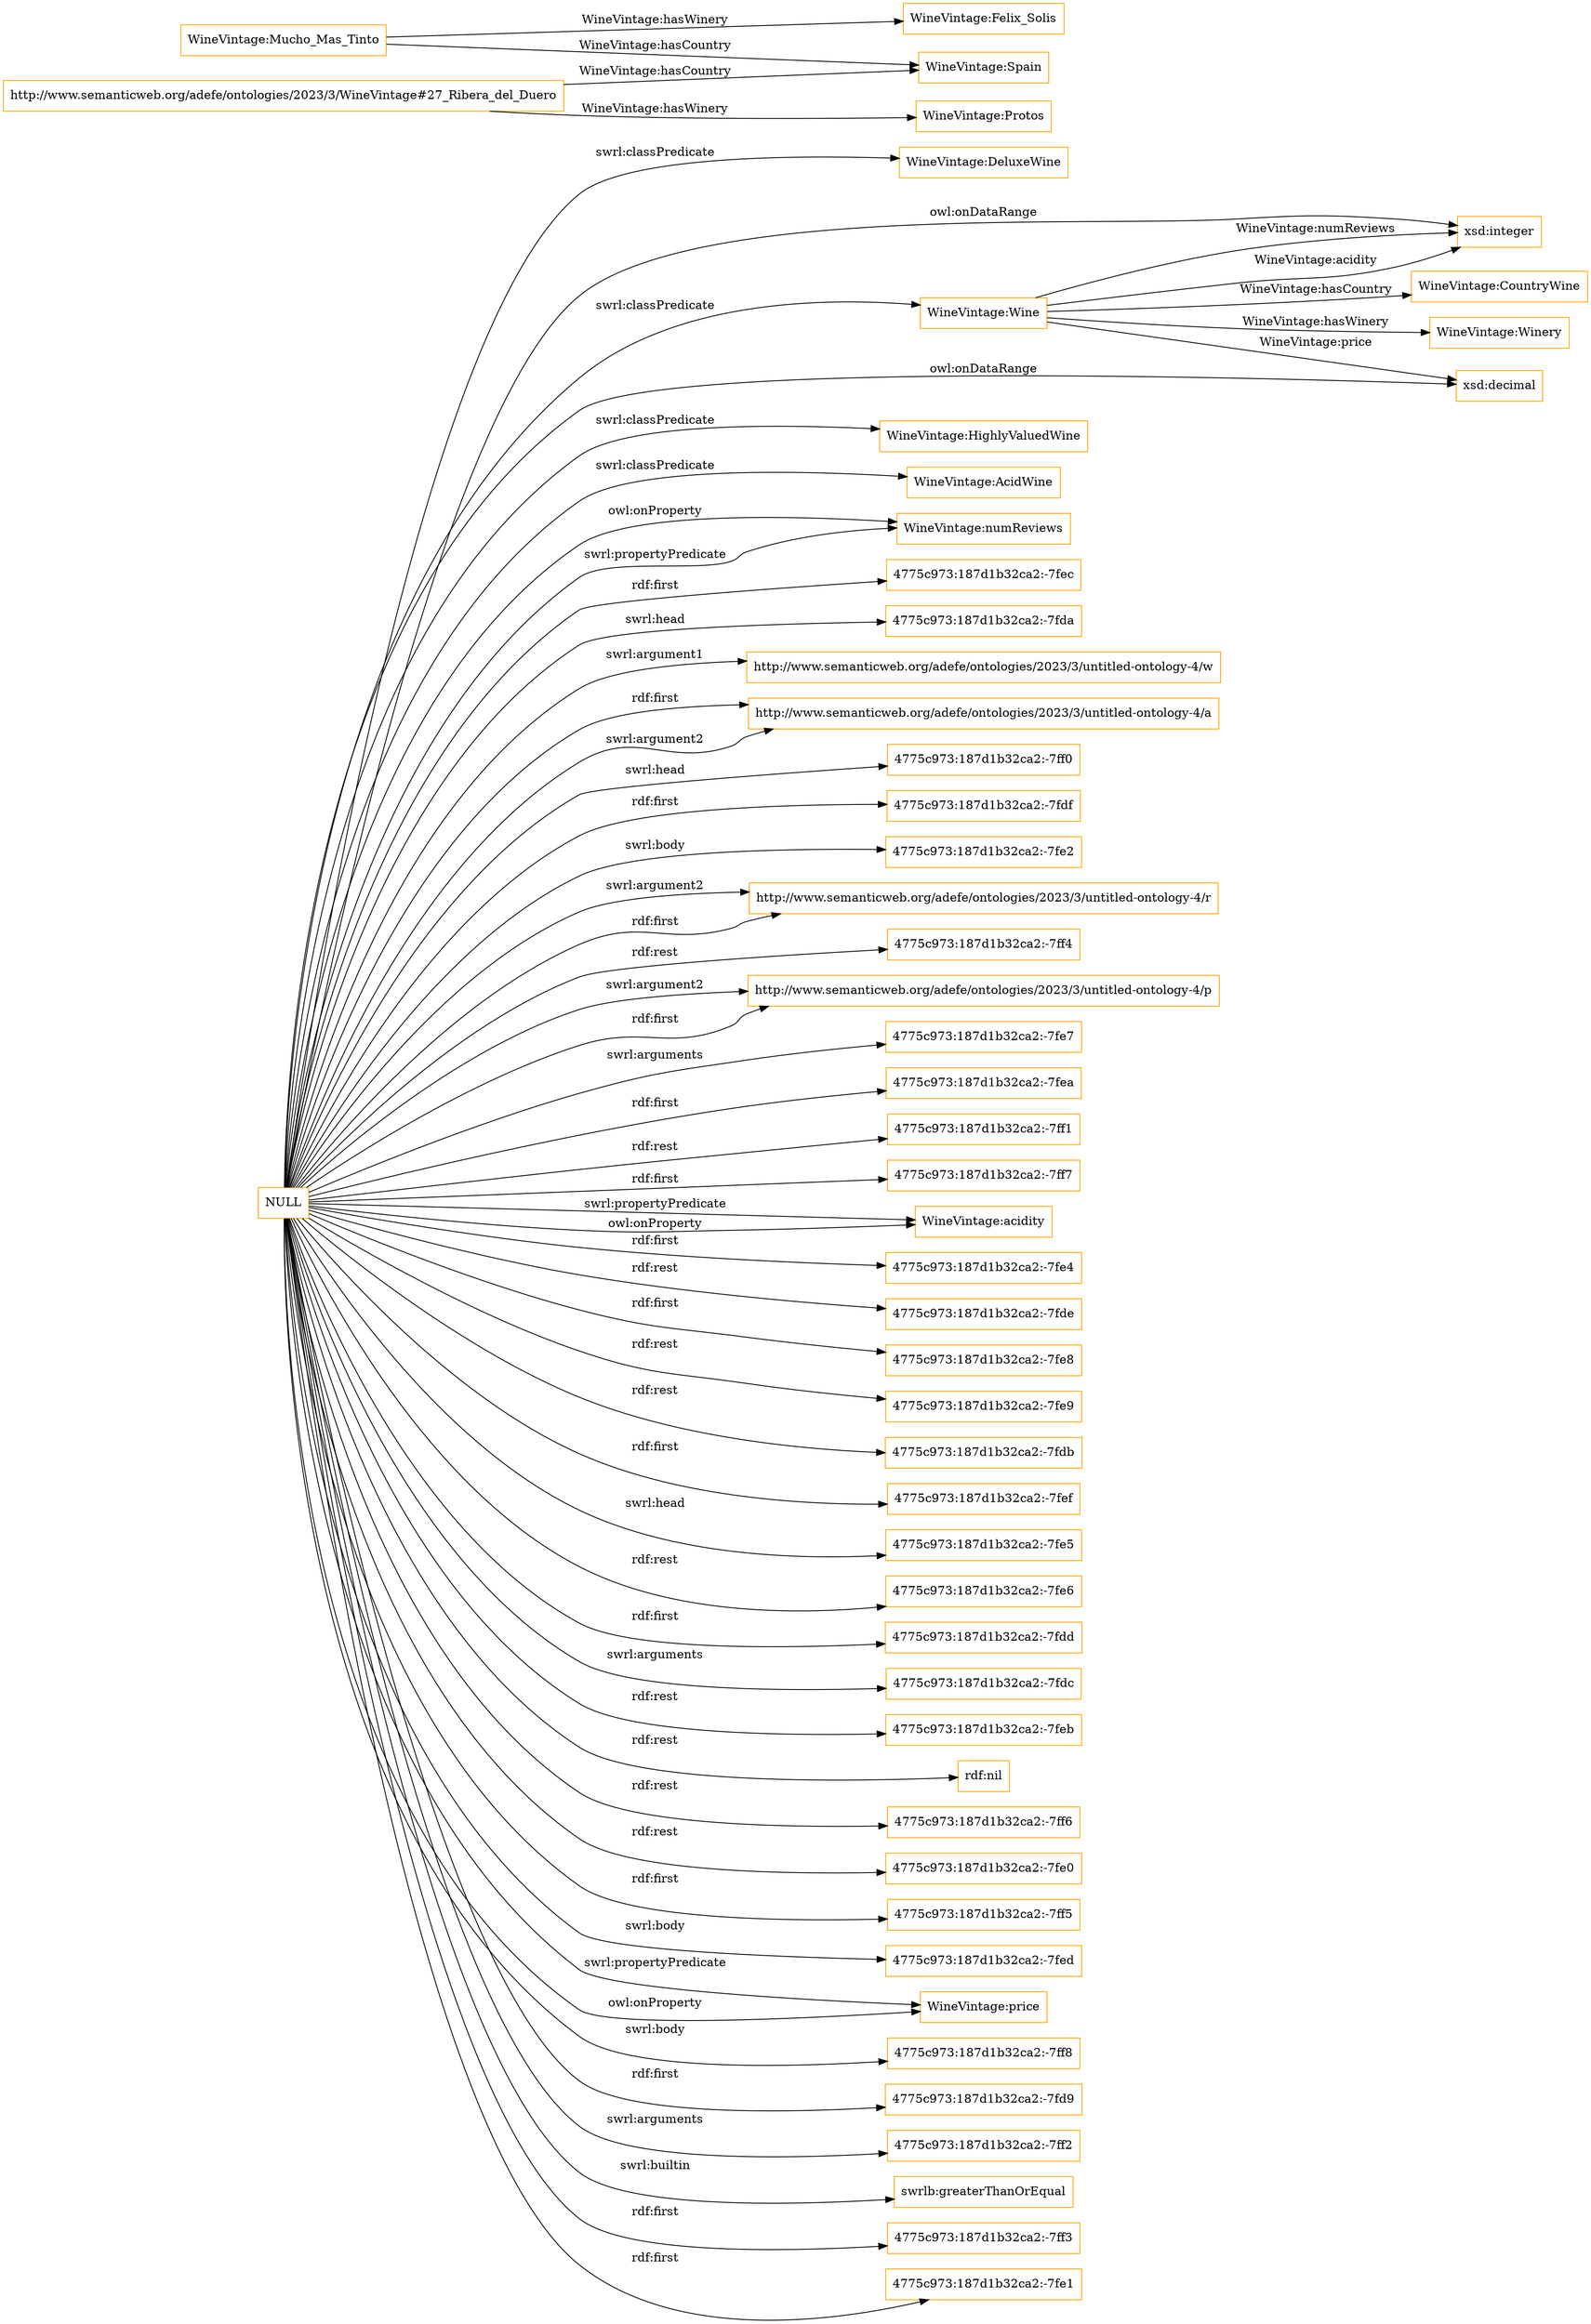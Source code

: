 digraph ar2dtool_diagram { 
rankdir=LR;
size="1501"
node [shape = rectangle, color="orange"]; "WineVintage:DeluxeWine" "WineVintage:CountryWine" "WineVintage:Wine" "WineVintage:HighlyValuedWine" "WineVintage:Winery" "WineVintage:AcidWine" ; /*classes style*/
	"WineVintage:Mucho_Mas_Tinto" -> "WineVintage:Felix_Solis" [ label = "WineVintage:hasWinery" ];
	"WineVintage:Mucho_Mas_Tinto" -> "WineVintage:Spain" [ label = "WineVintage:hasCountry" ];
	"NULL" -> "WineVintage:numReviews" [ label = "owl:onProperty" ];
	"NULL" -> "4775c973:187d1b32ca2:-7fec" [ label = "rdf:first" ];
	"NULL" -> "4775c973:187d1b32ca2:-7fda" [ label = "swrl:head" ];
	"NULL" -> "http://www.semanticweb.org/adefe/ontologies/2023/3/untitled-ontology-4/w" [ label = "swrl:argument1" ];
	"NULL" -> "http://www.semanticweb.org/adefe/ontologies/2023/3/untitled-ontology-4/a" [ label = "rdf:first" ];
	"NULL" -> "4775c973:187d1b32ca2:-7ff0" [ label = "swrl:head" ];
	"NULL" -> "4775c973:187d1b32ca2:-7fdf" [ label = "rdf:first" ];
	"NULL" -> "WineVintage:numReviews" [ label = "swrl:propertyPredicate" ];
	"NULL" -> "4775c973:187d1b32ca2:-7fe2" [ label = "swrl:body" ];
	"NULL" -> "http://www.semanticweb.org/adefe/ontologies/2023/3/untitled-ontology-4/a" [ label = "swrl:argument2" ];
	"NULL" -> "http://www.semanticweb.org/adefe/ontologies/2023/3/untitled-ontology-4/r" [ label = "swrl:argument2" ];
	"NULL" -> "4775c973:187d1b32ca2:-7ff4" [ label = "rdf:rest" ];
	"NULL" -> "http://www.semanticweb.org/adefe/ontologies/2023/3/untitled-ontology-4/p" [ label = "swrl:argument2" ];
	"NULL" -> "http://www.semanticweb.org/adefe/ontologies/2023/3/untitled-ontology-4/r" [ label = "rdf:first" ];
	"NULL" -> "4775c973:187d1b32ca2:-7fe7" [ label = "swrl:arguments" ];
	"NULL" -> "xsd:integer" [ label = "owl:onDataRange" ];
	"NULL" -> "4775c973:187d1b32ca2:-7fea" [ label = "rdf:first" ];
	"NULL" -> "4775c973:187d1b32ca2:-7ff1" [ label = "rdf:rest" ];
	"NULL" -> "4775c973:187d1b32ca2:-7ff7" [ label = "rdf:first" ];
	"NULL" -> "WineVintage:acidity" [ label = "swrl:propertyPredicate" ];
	"NULL" -> "4775c973:187d1b32ca2:-7fe4" [ label = "rdf:first" ];
	"NULL" -> "4775c973:187d1b32ca2:-7fde" [ label = "rdf:rest" ];
	"NULL" -> "4775c973:187d1b32ca2:-7fe8" [ label = "rdf:first" ];
	"NULL" -> "4775c973:187d1b32ca2:-7fe9" [ label = "rdf:rest" ];
	"NULL" -> "4775c973:187d1b32ca2:-7fdb" [ label = "rdf:rest" ];
	"NULL" -> "4775c973:187d1b32ca2:-7fef" [ label = "rdf:first" ];
	"NULL" -> "4775c973:187d1b32ca2:-7fe5" [ label = "swrl:head" ];
	"NULL" -> "4775c973:187d1b32ca2:-7fe6" [ label = "rdf:rest" ];
	"NULL" -> "4775c973:187d1b32ca2:-7fdd" [ label = "rdf:first" ];
	"NULL" -> "4775c973:187d1b32ca2:-7fdc" [ label = "swrl:arguments" ];
	"NULL" -> "4775c973:187d1b32ca2:-7feb" [ label = "rdf:rest" ];
	"NULL" -> "rdf:nil" [ label = "rdf:rest" ];
	"NULL" -> "4775c973:187d1b32ca2:-7ff6" [ label = "rdf:rest" ];
	"NULL" -> "4775c973:187d1b32ca2:-7fe0" [ label = "rdf:rest" ];
	"NULL" -> "http://www.semanticweb.org/adefe/ontologies/2023/3/untitled-ontology-4/p" [ label = "rdf:first" ];
	"NULL" -> "4775c973:187d1b32ca2:-7ff5" [ label = "rdf:first" ];
	"NULL" -> "4775c973:187d1b32ca2:-7fed" [ label = "swrl:body" ];
	"NULL" -> "WineVintage:Wine" [ label = "swrl:classPredicate" ];
	"NULL" -> "WineVintage:price" [ label = "swrl:propertyPredicate" ];
	"NULL" -> "4775c973:187d1b32ca2:-7ff8" [ label = "swrl:body" ];
	"NULL" -> "4775c973:187d1b32ca2:-7fd9" [ label = "rdf:first" ];
	"NULL" -> "4775c973:187d1b32ca2:-7ff2" [ label = "swrl:arguments" ];
	"NULL" -> "swrlb:greaterThanOrEqual" [ label = "swrl:builtin" ];
	"NULL" -> "WineVintage:price" [ label = "owl:onProperty" ];
	"NULL" -> "WineVintage:AcidWine" [ label = "swrl:classPredicate" ];
	"NULL" -> "4775c973:187d1b32ca2:-7ff3" [ label = "rdf:first" ];
	"NULL" -> "xsd:decimal" [ label = "owl:onDataRange" ];
	"NULL" -> "WineVintage:acidity" [ label = "owl:onProperty" ];
	"NULL" -> "4775c973:187d1b32ca2:-7fe1" [ label = "rdf:first" ];
	"NULL" -> "WineVintage:HighlyValuedWine" [ label = "swrl:classPredicate" ];
	"NULL" -> "WineVintage:DeluxeWine" [ label = "swrl:classPredicate" ];
	"http://www.semanticweb.org/adefe/ontologies/2023/3/WineVintage#27_Ribera_del_Duero" -> "WineVintage:Protos" [ label = "WineVintage:hasWinery" ];
	"http://www.semanticweb.org/adefe/ontologies/2023/3/WineVintage#27_Ribera_del_Duero" -> "WineVintage:Spain" [ label = "WineVintage:hasCountry" ];
	"WineVintage:Wine" -> "WineVintage:Winery" [ label = "WineVintage:hasWinery" ];
	"WineVintage:Wine" -> "xsd:integer" [ label = "WineVintage:numReviews" ];
	"WineVintage:Wine" -> "xsd:integer" [ label = "WineVintage:acidity" ];
	"WineVintage:Wine" -> "xsd:decimal" [ label = "WineVintage:price" ];
	"WineVintage:Wine" -> "WineVintage:CountryWine" [ label = "WineVintage:hasCountry" ];

}
